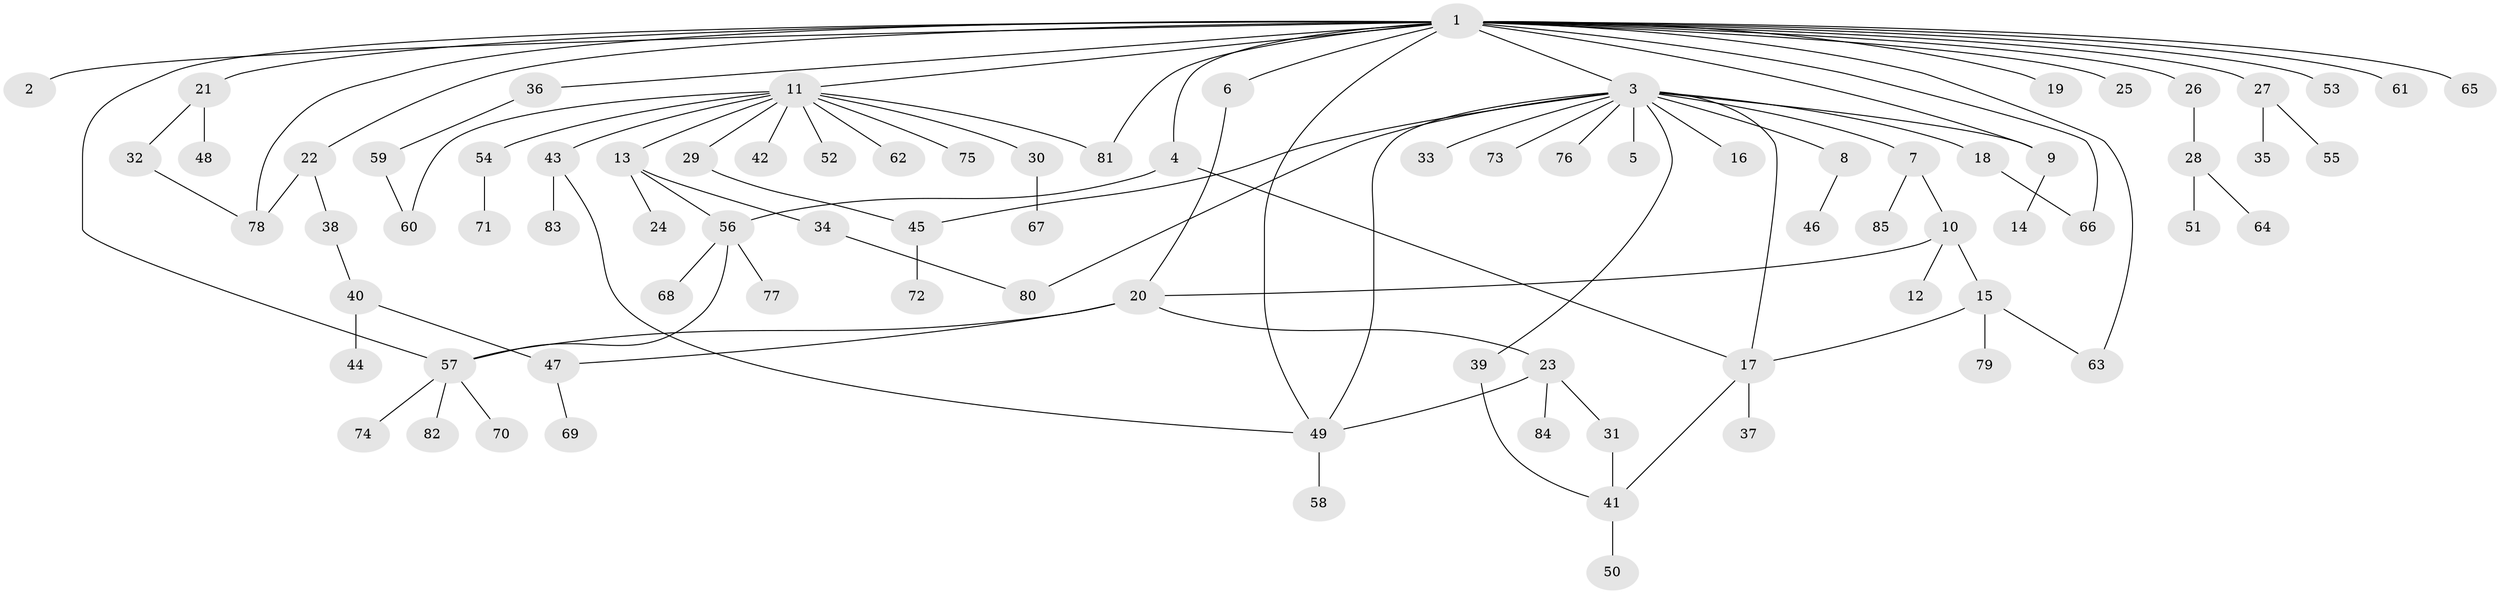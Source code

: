 // coarse degree distribution, {21: 0.016666666666666666, 1: 0.48333333333333334, 15: 0.016666666666666666, 6: 0.03333333333333333, 2: 0.26666666666666666, 5: 0.03333333333333333, 11: 0.016666666666666666, 3: 0.06666666666666667, 4: 0.06666666666666667}
// Generated by graph-tools (version 1.1) at 2025/41/03/06/25 10:41:49]
// undirected, 85 vertices, 105 edges
graph export_dot {
graph [start="1"]
  node [color=gray90,style=filled];
  1;
  2;
  3;
  4;
  5;
  6;
  7;
  8;
  9;
  10;
  11;
  12;
  13;
  14;
  15;
  16;
  17;
  18;
  19;
  20;
  21;
  22;
  23;
  24;
  25;
  26;
  27;
  28;
  29;
  30;
  31;
  32;
  33;
  34;
  35;
  36;
  37;
  38;
  39;
  40;
  41;
  42;
  43;
  44;
  45;
  46;
  47;
  48;
  49;
  50;
  51;
  52;
  53;
  54;
  55;
  56;
  57;
  58;
  59;
  60;
  61;
  62;
  63;
  64;
  65;
  66;
  67;
  68;
  69;
  70;
  71;
  72;
  73;
  74;
  75;
  76;
  77;
  78;
  79;
  80;
  81;
  82;
  83;
  84;
  85;
  1 -- 2;
  1 -- 3;
  1 -- 4;
  1 -- 6;
  1 -- 9;
  1 -- 11;
  1 -- 19;
  1 -- 21;
  1 -- 22;
  1 -- 25;
  1 -- 26;
  1 -- 27;
  1 -- 36;
  1 -- 49;
  1 -- 53;
  1 -- 57;
  1 -- 61;
  1 -- 63;
  1 -- 65;
  1 -- 66;
  1 -- 78;
  1 -- 81;
  3 -- 5;
  3 -- 7;
  3 -- 8;
  3 -- 9;
  3 -- 16;
  3 -- 17;
  3 -- 18;
  3 -- 33;
  3 -- 39;
  3 -- 45;
  3 -- 49;
  3 -- 73;
  3 -- 76;
  3 -- 80;
  4 -- 17;
  4 -- 56;
  6 -- 20;
  7 -- 10;
  7 -- 85;
  8 -- 46;
  9 -- 14;
  10 -- 12;
  10 -- 15;
  10 -- 20;
  11 -- 13;
  11 -- 29;
  11 -- 30;
  11 -- 42;
  11 -- 43;
  11 -- 52;
  11 -- 54;
  11 -- 60;
  11 -- 62;
  11 -- 75;
  11 -- 81;
  13 -- 24;
  13 -- 34;
  13 -- 56;
  15 -- 17;
  15 -- 63;
  15 -- 79;
  17 -- 37;
  17 -- 41;
  18 -- 66;
  20 -- 23;
  20 -- 47;
  20 -- 57;
  21 -- 32;
  21 -- 48;
  22 -- 38;
  22 -- 78;
  23 -- 31;
  23 -- 49;
  23 -- 84;
  26 -- 28;
  27 -- 35;
  27 -- 55;
  28 -- 51;
  28 -- 64;
  29 -- 45;
  30 -- 67;
  31 -- 41;
  32 -- 78;
  34 -- 80;
  36 -- 59;
  38 -- 40;
  39 -- 41;
  40 -- 44;
  40 -- 47;
  41 -- 50;
  43 -- 49;
  43 -- 83;
  45 -- 72;
  47 -- 69;
  49 -- 58;
  54 -- 71;
  56 -- 57;
  56 -- 68;
  56 -- 77;
  57 -- 70;
  57 -- 74;
  57 -- 82;
  59 -- 60;
}
